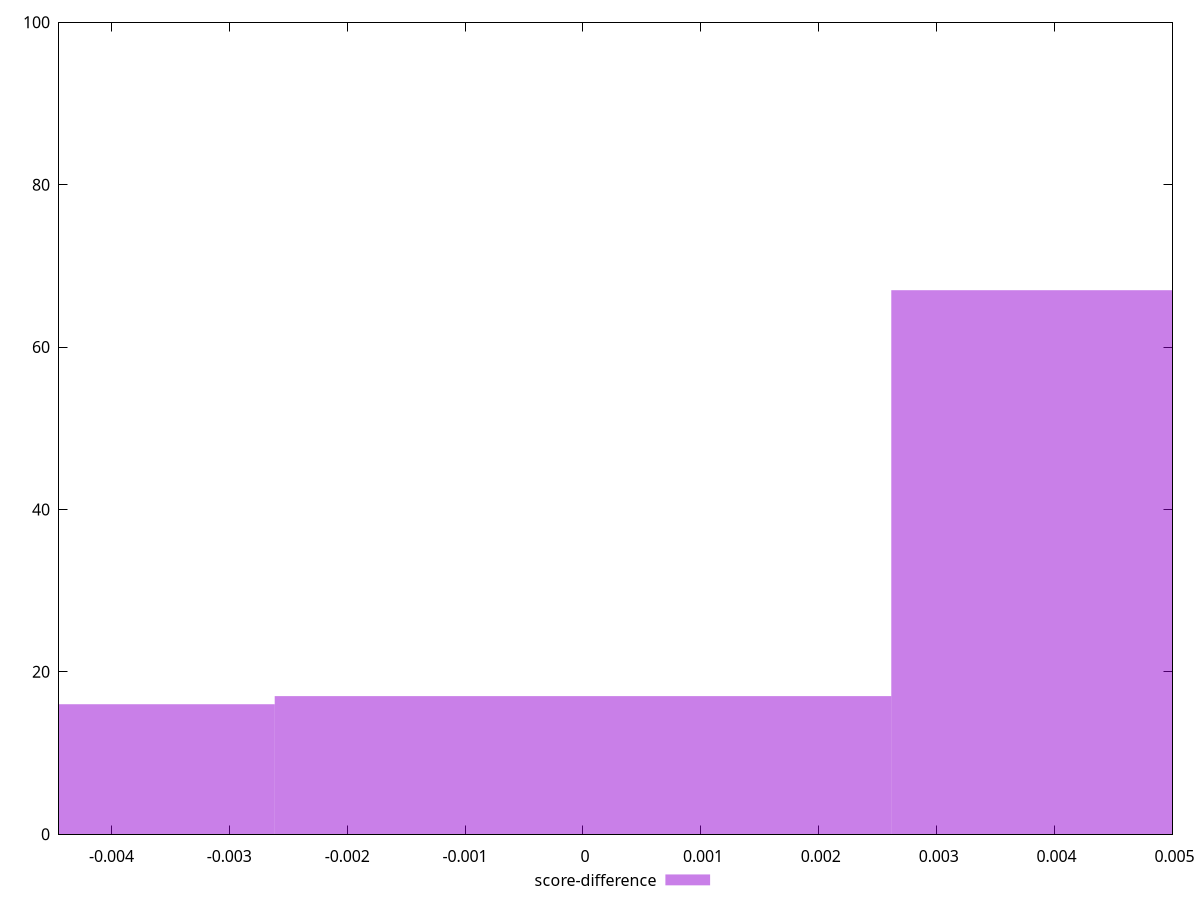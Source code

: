 reset

$scoreDifference <<EOF
0.005229682062018916 67
0 17
-0.005229682062018916 16
EOF

set key outside below
set boxwidth 0.005229682062018916
set xrange [-0.004444444444444362:0.0050000000000000044]
set yrange [0:100]
set trange [0:100]
set style fill transparent solid 0.5 noborder
set terminal svg size 640, 490 enhanced background rgb 'white'
set output "reprap/render-blocking-resources/samples/pages+cached+noexternal/score-difference/histogram.svg"

plot $scoreDifference title "score-difference" with boxes

reset

